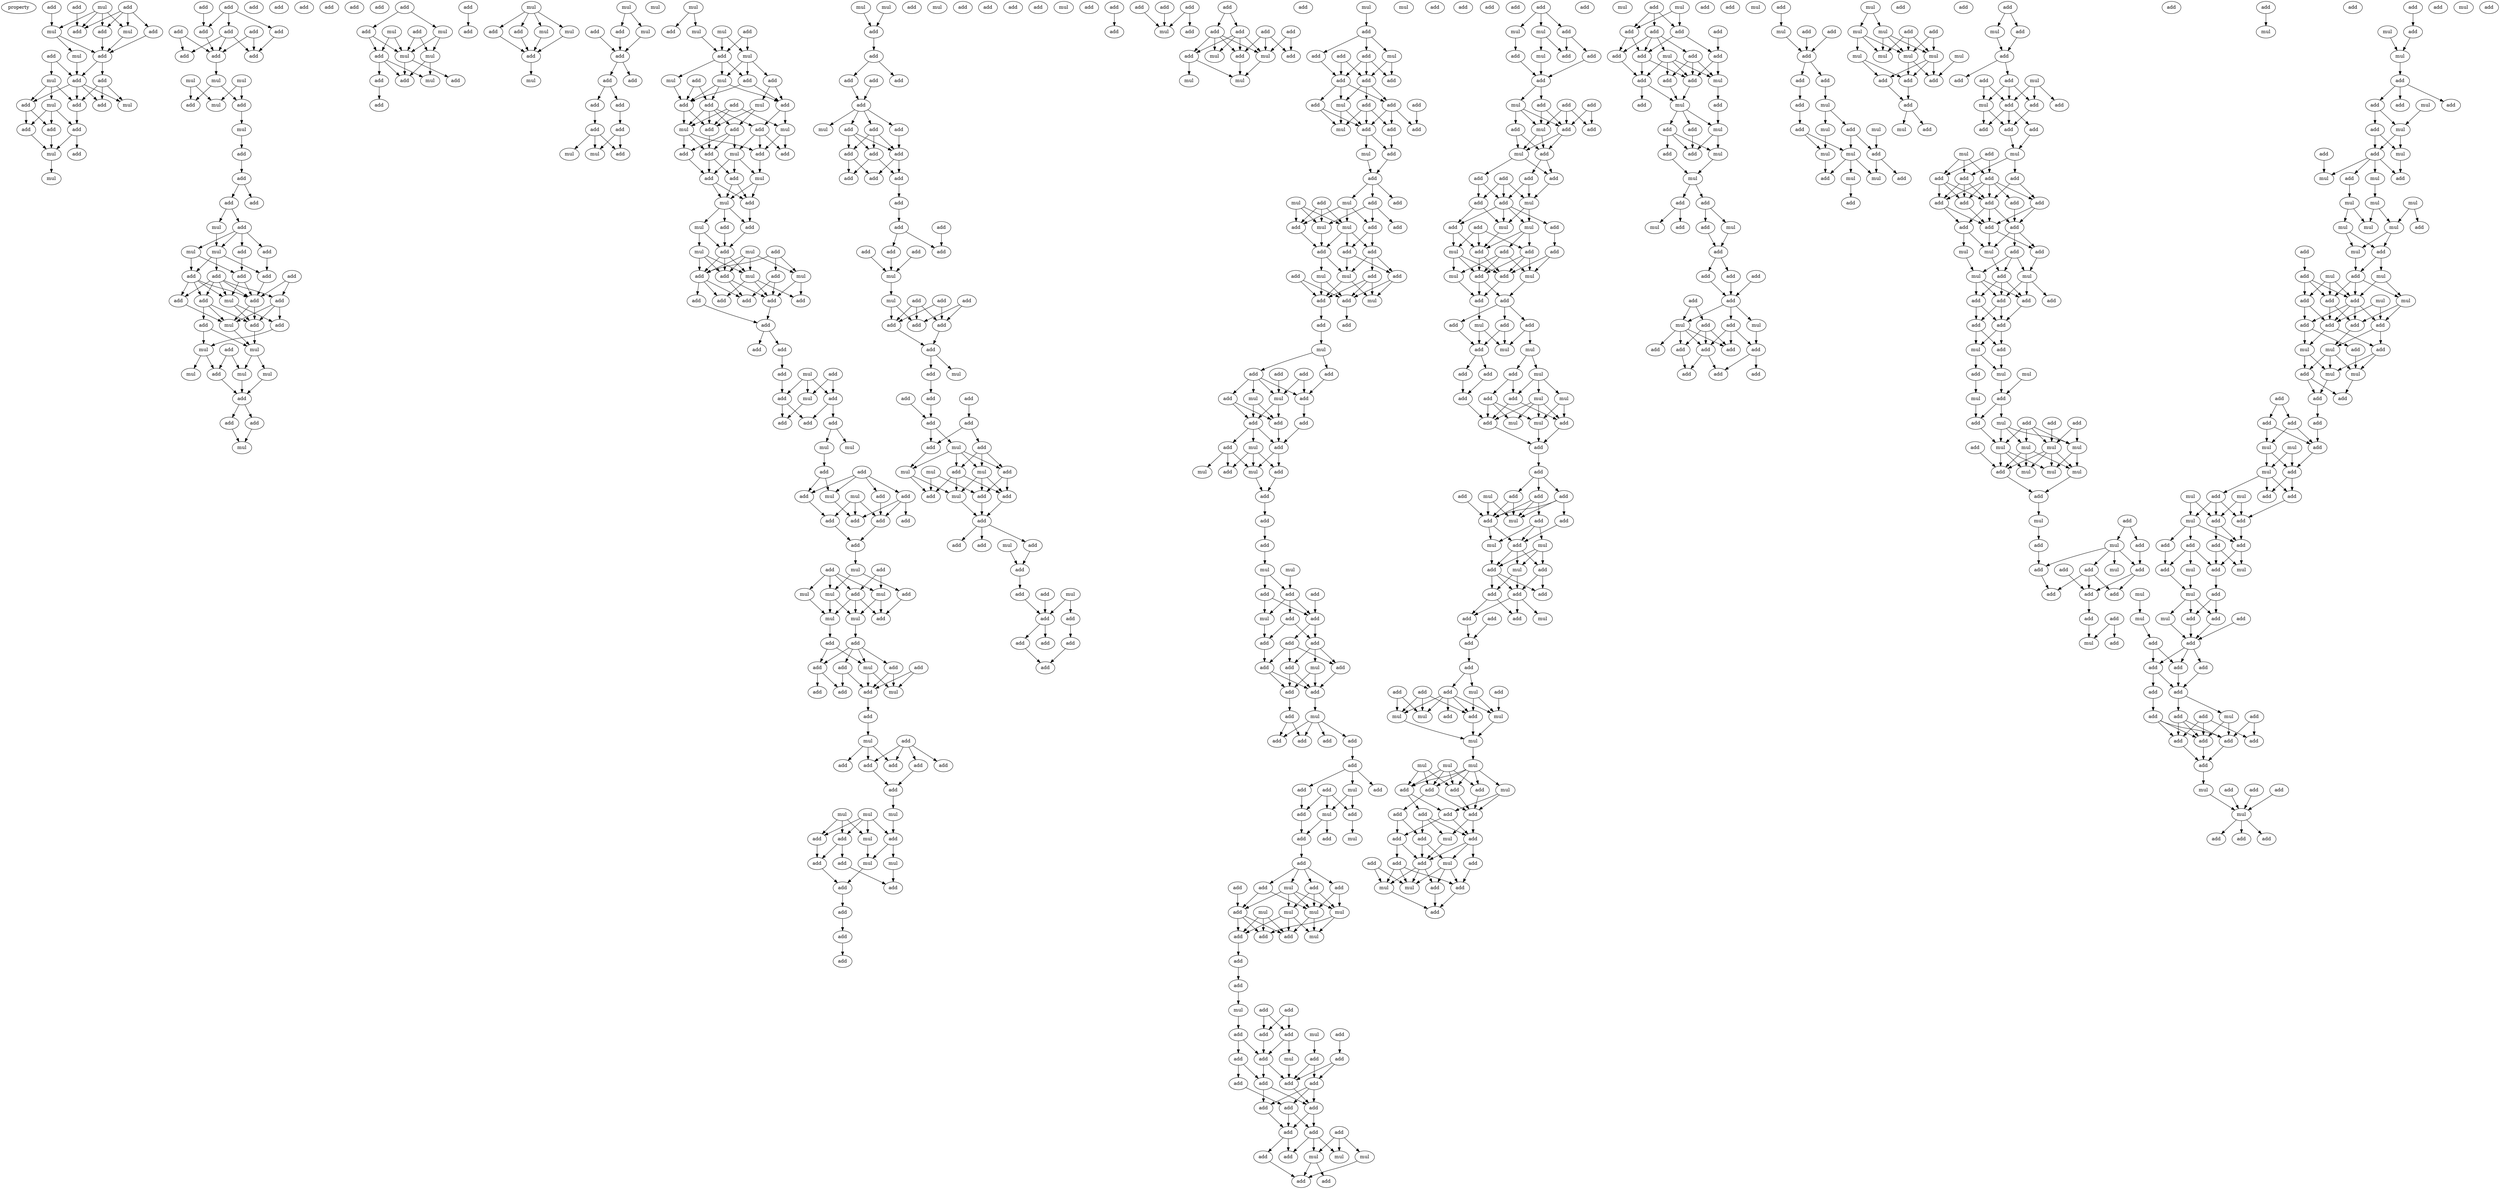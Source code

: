 digraph {
    node [fontcolor=black]
    property [mul=2,lf=1.2]
    0 [ label = mul ];
    1 [ label = add ];
    2 [ label = add ];
    3 [ label = add ];
    4 [ label = add ];
    5 [ label = add ];
    6 [ label = add ];
    7 [ label = mul ];
    8 [ label = mul ];
    9 [ label = add ];
    10 [ label = mul ];
    11 [ label = add ];
    12 [ label = add ];
    13 [ label = mul ];
    14 [ label = add ];
    15 [ label = mul ];
    16 [ label = add ];
    17 [ label = add ];
    18 [ label = mul ];
    19 [ label = add ];
    20 [ label = add ];
    21 [ label = add ];
    22 [ label = add ];
    23 [ label = add ];
    24 [ label = mul ];
    25 [ label = mul ];
    26 [ label = add ];
    27 [ label = add ];
    28 [ label = add ];
    29 [ label = add ];
    30 [ label = add ];
    31 [ label = add ];
    32 [ label = add ];
    33 [ label = add ];
    34 [ label = add ];
    35 [ label = add ];
    36 [ label = mul ];
    37 [ label = mul ];
    38 [ label = mul ];
    39 [ label = add ];
    40 [ label = add ];
    41 [ label = mul ];
    42 [ label = mul ];
    43 [ label = add ];
    44 [ label = add ];
    45 [ label = add ];
    46 [ label = add ];
    47 [ label = add ];
    48 [ label = add ];
    49 [ label = mul ];
    50 [ label = add ];
    51 [ label = mul ];
    52 [ label = add ];
    53 [ label = add ];
    54 [ label = mul ];
    55 [ label = add ];
    56 [ label = add ];
    57 [ label = add ];
    58 [ label = add ];
    59 [ label = add ];
    60 [ label = add ];
    61 [ label = add ];
    62 [ label = add ];
    63 [ label = mul ];
    64 [ label = add ];
    65 [ label = add ];
    66 [ label = add ];
    67 [ label = add ];
    68 [ label = mul ];
    69 [ label = mul ];
    70 [ label = mul ];
    71 [ label = add ];
    72 [ label = mul ];
    73 [ label = mul ];
    74 [ label = add ];
    75 [ label = add ];
    76 [ label = mul ];
    77 [ label = add ];
    78 [ label = add ];
    79 [ label = add ];
    80 [ label = add ];
    81 [ label = add ];
    82 [ label = add ];
    83 [ label = mul ];
    84 [ label = add ];
    85 [ label = mul ];
    86 [ label = add ];
    87 [ label = mul ];
    88 [ label = add ];
    89 [ label = add ];
    90 [ label = mul ];
    91 [ label = mul ];
    92 [ label = add ];
    93 [ label = mul ];
    94 [ label = add ];
    95 [ label = add ];
    96 [ label = add ];
    97 [ label = add ];
    98 [ label = mul ];
    99 [ label = add ];
    100 [ label = add ];
    101 [ label = add ];
    102 [ label = mul ];
    103 [ label = mul ];
    104 [ label = add ];
    105 [ label = mul ];
    106 [ label = mul ];
    107 [ label = add ];
    108 [ label = mul ];
    109 [ label = mul ];
    110 [ label = add ];
    111 [ label = add ];
    112 [ label = add ];
    113 [ label = add ];
    114 [ label = add ];
    115 [ label = add ];
    116 [ label = add ];
    117 [ label = add ];
    118 [ label = mul ];
    119 [ label = add ];
    120 [ label = mul ];
    121 [ label = mul ];
    122 [ label = add ];
    123 [ label = add ];
    124 [ label = mul ];
    125 [ label = mul ];
    126 [ label = mul ];
    127 [ label = add ];
    128 [ label = add ];
    129 [ label = mul ];
    130 [ label = add ];
    131 [ label = add ];
    132 [ label = mul ];
    133 [ label = add ];
    134 [ label = mul ];
    135 [ label = add ];
    136 [ label = add ];
    137 [ label = add ];
    138 [ label = add ];
    139 [ label = mul ];
    140 [ label = mul ];
    141 [ label = add ];
    142 [ label = add ];
    143 [ label = add ];
    144 [ label = mul ];
    145 [ label = add ];
    146 [ label = add ];
    147 [ label = add ];
    148 [ label = add ];
    149 [ label = mul ];
    150 [ label = add ];
    151 [ label = mul ];
    152 [ label = add ];
    153 [ label = mul ];
    154 [ label = add ];
    155 [ label = add ];
    156 [ label = add ];
    157 [ label = add ];
    158 [ label = mul ];
    159 [ label = mul ];
    160 [ label = mul ];
    161 [ label = add ];
    162 [ label = add ];
    163 [ label = add ];
    164 [ label = mul ];
    165 [ label = add ];
    166 [ label = add ];
    167 [ label = add ];
    168 [ label = add ];
    169 [ label = add ];
    170 [ label = add ];
    171 [ label = add ];
    172 [ label = add ];
    173 [ label = mul ];
    174 [ label = add ];
    175 [ label = add ];
    176 [ label = mul ];
    177 [ label = add ];
    178 [ label = add ];
    179 [ label = add ];
    180 [ label = add ];
    181 [ label = add ];
    182 [ label = mul ];
    183 [ label = mul ];
    184 [ label = add ];
    185 [ label = add ];
    186 [ label = add ];
    187 [ label = add ];
    188 [ label = mul ];
    189 [ label = mul ];
    190 [ label = add ];
    191 [ label = add ];
    192 [ label = add ];
    193 [ label = add ];
    194 [ label = add ];
    195 [ label = add ];
    196 [ label = add ];
    197 [ label = mul ];
    198 [ label = add ];
    199 [ label = mul ];
    200 [ label = mul ];
    201 [ label = add ];
    202 [ label = mul ];
    203 [ label = add ];
    204 [ label = mul ];
    205 [ label = add ];
    206 [ label = mul ];
    207 [ label = add ];
    208 [ label = add ];
    209 [ label = mul ];
    210 [ label = add ];
    211 [ label = add ];
    212 [ label = add ];
    213 [ label = add ];
    214 [ label = add ];
    215 [ label = mul ];
    216 [ label = add ];
    217 [ label = add ];
    218 [ label = add ];
    219 [ label = add ];
    220 [ label = mul ];
    221 [ label = add ];
    222 [ label = add ];
    223 [ label = add ];
    224 [ label = add ];
    225 [ label = add ];
    226 [ label = add ];
    227 [ label = mul ];
    228 [ label = mul ];
    229 [ label = mul ];
    230 [ label = add ];
    231 [ label = mul ];
    232 [ label = add ];
    233 [ label = add ];
    234 [ label = add ];
    235 [ label = mul ];
    236 [ label = add ];
    237 [ label = mul ];
    238 [ label = add ];
    239 [ label = add ];
    240 [ label = add ];
    241 [ label = add ];
    242 [ label = mul ];
    243 [ label = add ];
    244 [ label = mul ];
    245 [ label = add ];
    246 [ label = add ];
    247 [ label = add ];
    248 [ label = add ];
    249 [ label = add ];
    250 [ label = add ];
    251 [ label = add ];
    252 [ label = mul ];
    253 [ label = add ];
    254 [ label = mul ];
    255 [ label = add ];
    256 [ label = add ];
    257 [ label = add ];
    258 [ label = add ];
    259 [ label = add ];
    260 [ label = add ];
    261 [ label = add ];
    262 [ label = add ];
    263 [ label = add ];
    264 [ label = add ];
    265 [ label = add ];
    266 [ label = add ];
    267 [ label = add ];
    268 [ label = add ];
    269 [ label = add ];
    270 [ label = mul ];
    271 [ label = add ];
    272 [ label = mul ];
    273 [ label = add ];
    274 [ label = add ];
    275 [ label = add ];
    276 [ label = add ];
    277 [ label = add ];
    278 [ label = add ];
    279 [ label = add ];
    280 [ label = mul ];
    281 [ label = add ];
    282 [ label = add ];
    283 [ label = add ];
    284 [ label = add ];
    285 [ label = add ];
    286 [ label = add ];
    287 [ label = mul ];
    288 [ label = add ];
    289 [ label = add ];
    290 [ label = mul ];
    291 [ label = mul ];
    292 [ label = add ];
    293 [ label = add ];
    294 [ label = mul ];
    295 [ label = add ];
    296 [ label = add ];
    297 [ label = mul ];
    298 [ label = add ];
    299 [ label = add ];
    300 [ label = mul ];
    301 [ label = add ];
    302 [ label = add ];
    303 [ label = add ];
    304 [ label = add ];
    305 [ label = add ];
    306 [ label = add ];
    307 [ label = add ];
    308 [ label = add ];
    309 [ label = mul ];
    310 [ label = add ];
    311 [ label = add ];
    312 [ label = add ];
    313 [ label = add ];
    314 [ label = add ];
    315 [ label = mul ];
    316 [ label = add ];
    317 [ label = add ];
    318 [ label = add ];
    319 [ label = add ];
    320 [ label = add ];
    321 [ label = add ];
    322 [ label = add ];
    323 [ label = add ];
    324 [ label = add ];
    325 [ label = mul ];
    326 [ label = add ];
    327 [ label = add ];
    328 [ label = add ];
    329 [ label = add ];
    330 [ label = add ];
    331 [ label = mul ];
    332 [ label = mul ];
    333 [ label = add ];
    334 [ label = add ];
    335 [ label = add ];
    336 [ label = mul ];
    337 [ label = mul ];
    338 [ label = add ];
    339 [ label = mul ];
    340 [ label = add ];
    341 [ label = mul ];
    342 [ label = add ];
    343 [ label = add ];
    344 [ label = add ];
    345 [ label = add ];
    346 [ label = add ];
    347 [ label = add ];
    348 [ label = add ];
    349 [ label = mul ];
    350 [ label = add ];
    351 [ label = add ];
    352 [ label = add ];
    353 [ label = mul ];
    354 [ label = add ];
    355 [ label = add ];
    356 [ label = add ];
    357 [ label = add ];
    358 [ label = mul ];
    359 [ label = add ];
    360 [ label = mul ];
    361 [ label = mul ];
    362 [ label = add ];
    363 [ label = add ];
    364 [ label = add ];
    365 [ label = add ];
    366 [ label = add ];
    367 [ label = mul ];
    368 [ label = add ];
    369 [ label = mul ];
    370 [ label = add ];
    371 [ label = add ];
    372 [ label = add ];
    373 [ label = add ];
    374 [ label = mul ];
    375 [ label = add ];
    376 [ label = mul ];
    377 [ label = add ];
    378 [ label = mul ];
    379 [ label = add ];
    380 [ label = add ];
    381 [ label = add ];
    382 [ label = add ];
    383 [ label = mul ];
    384 [ label = add ];
    385 [ label = add ];
    386 [ label = add ];
    387 [ label = add ];
    388 [ label = add ];
    389 [ label = mul ];
    390 [ label = mul ];
    391 [ label = add ];
    392 [ label = add ];
    393 [ label = add ];
    394 [ label = add ];
    395 [ label = add ];
    396 [ label = add ];
    397 [ label = mul ];
    398 [ label = add ];
    399 [ label = mul ];
    400 [ label = add ];
    401 [ label = mul ];
    402 [ label = add ];
    403 [ label = add ];
    404 [ label = mul ];
    405 [ label = add ];
    406 [ label = mul ];
    407 [ label = mul ];
    408 [ label = add ];
    409 [ label = add ];
    410 [ label = add ];
    411 [ label = add ];
    412 [ label = add ];
    413 [ label = add ];
    414 [ label = mul ];
    415 [ label = add ];
    416 [ label = add ];
    417 [ label = add ];
    418 [ label = add ];
    419 [ label = add ];
    420 [ label = add ];
    421 [ label = mul ];
    422 [ label = add ];
    423 [ label = add ];
    424 [ label = mul ];
    425 [ label = add ];
    426 [ label = add ];
    427 [ label = add ];
    428 [ label = add ];
    429 [ label = add ];
    430 [ label = add ];
    431 [ label = add ];
    432 [ label = mul ];
    433 [ label = add ];
    434 [ label = add ];
    435 [ label = add ];
    436 [ label = add ];
    437 [ label = mul ];
    438 [ label = add ];
    439 [ label = add ];
    440 [ label = mul ];
    441 [ label = add ];
    442 [ label = add ];
    443 [ label = add ];
    444 [ label = add ];
    445 [ label = add ];
    446 [ label = add ];
    447 [ label = mul ];
    448 [ label = add ];
    449 [ label = mul ];
    450 [ label = add ];
    451 [ label = mul ];
    452 [ label = mul ];
    453 [ label = mul ];
    454 [ label = add ];
    455 [ label = add ];
    456 [ label = add ];
    457 [ label = mul ];
    458 [ label = add ];
    459 [ label = add ];
    460 [ label = add ];
    461 [ label = add ];
    462 [ label = add ];
    463 [ label = mul ];
    464 [ label = add ];
    465 [ label = add ];
    466 [ label = add ];
    467 [ label = add ];
    468 [ label = mul ];
    469 [ label = add ];
    470 [ label = add ];
    471 [ label = add ];
    472 [ label = mul ];
    473 [ label = add ];
    474 [ label = add ];
    475 [ label = add ];
    476 [ label = add ];
    477 [ label = add ];
    478 [ label = add ];
    479 [ label = add ];
    480 [ label = add ];
    481 [ label = add ];
    482 [ label = add ];
    483 [ label = add ];
    484 [ label = add ];
    485 [ label = mul ];
    486 [ label = add ];
    487 [ label = mul ];
    488 [ label = mul ];
    489 [ label = add ];
    490 [ label = add ];
    491 [ label = add ];
    492 [ label = mul ];
    493 [ label = mul ];
    494 [ label = add ];
    495 [ label = add ];
    496 [ label = add ];
    497 [ label = mul ];
    498 [ label = add ];
    499 [ label = add ];
    500 [ label = add ];
    501 [ label = add ];
    502 [ label = add ];
    503 [ label = mul ];
    504 [ label = mul ];
    505 [ label = add ];
    506 [ label = add ];
    507 [ label = add ];
    508 [ label = add ];
    509 [ label = mul ];
    510 [ label = add ];
    511 [ label = add ];
    512 [ label = add ];
    513 [ label = add ];
    514 [ label = add ];
    515 [ label = mul ];
    516 [ label = add ];
    517 [ label = add ];
    518 [ label = mul ];
    519 [ label = add ];
    520 [ label = add ];
    521 [ label = mul ];
    522 [ label = add ];
    523 [ label = add ];
    524 [ label = mul ];
    525 [ label = add ];
    526 [ label = add ];
    527 [ label = add ];
    528 [ label = mul ];
    529 [ label = add ];
    530 [ label = mul ];
    531 [ label = add ];
    532 [ label = add ];
    533 [ label = add ];
    534 [ label = add ];
    535 [ label = mul ];
    536 [ label = add ];
    537 [ label = add ];
    538 [ label = mul ];
    539 [ label = add ];
    540 [ label = mul ];
    541 [ label = add ];
    542 [ label = add ];
    543 [ label = add ];
    544 [ label = mul ];
    545 [ label = mul ];
    546 [ label = add ];
    547 [ label = mul ];
    548 [ label = add ];
    549 [ label = add ];
    550 [ label = mul ];
    551 [ label = add ];
    552 [ label = add ];
    553 [ label = mul ];
    554 [ label = add ];
    555 [ label = add ];
    556 [ label = add ];
    557 [ label = mul ];
    558 [ label = add ];
    559 [ label = add ];
    560 [ label = add ];
    561 [ label = add ];
    562 [ label = mul ];
    563 [ label = add ];
    564 [ label = add ];
    565 [ label = mul ];
    566 [ label = add ];
    567 [ label = mul ];
    568 [ label = add ];
    569 [ label = add ];
    570 [ label = mul ];
    571 [ label = add ];
    572 [ label = add ];
    573 [ label = add ];
    574 [ label = add ];
    575 [ label = add ];
    576 [ label = mul ];
    577 [ label = mul ];
    578 [ label = add ];
    579 [ label = add ];
    580 [ label = add ];
    581 [ label = add ];
    582 [ label = add ];
    583 [ label = add ];
    584 [ label = mul ];
    585 [ label = add ];
    586 [ label = mul ];
    587 [ label = mul ];
    588 [ label = add ];
    589 [ label = mul ];
    590 [ label = add ];
    591 [ label = mul ];
    592 [ label = mul ];
    593 [ label = mul ];
    594 [ label = mul ];
    595 [ label = add ];
    596 [ label = add ];
    597 [ label = mul ];
    598 [ label = add ];
    599 [ label = add ];
    600 [ label = add ];
    601 [ label = add ];
    602 [ label = add ];
    603 [ label = add ];
    604 [ label = add ];
    605 [ label = add ];
    606 [ label = mul ];
    607 [ label = add ];
    608 [ label = mul ];
    609 [ label = add ];
    610 [ label = add ];
    611 [ label = add ];
    612 [ label = add ];
    613 [ label = mul ];
    614 [ label = add ];
    615 [ label = add ];
    616 [ label = mul ];
    617 [ label = add ];
    618 [ label = add ];
    619 [ label = mul ];
    620 [ label = add ];
    621 [ label = add ];
    622 [ label = add ];
    623 [ label = add ];
    624 [ label = add ];
    625 [ label = mul ];
    626 [ label = add ];
    627 [ label = add ];
    628 [ label = add ];
    629 [ label = add ];
    630 [ label = add ];
    631 [ label = mul ];
    632 [ label = add ];
    633 [ label = mul ];
    634 [ label = add ];
    635 [ label = add ];
    636 [ label = mul ];
    637 [ label = add ];
    638 [ label = add ];
    639 [ label = add ];
    640 [ label = mul ];
    641 [ label = add ];
    642 [ label = mul ];
    643 [ label = add ];
    644 [ label = add ];
    645 [ label = mul ];
    646 [ label = add ];
    647 [ label = mul ];
    648 [ label = add ];
    649 [ label = add ];
    650 [ label = add ];
    651 [ label = add ];
    652 [ label = add ];
    653 [ label = add ];
    654 [ label = add ];
    655 [ label = add ];
    656 [ label = add ];
    657 [ label = mul ];
    658 [ label = add ];
    659 [ label = mul ];
    660 [ label = mul ];
    661 [ label = add ];
    662 [ label = add ];
    663 [ label = add ];
    664 [ label = add ];
    665 [ label = add ];
    666 [ label = add ];
    667 [ label = add ];
    668 [ label = add ];
    669 [ label = add ];
    670 [ label = add ];
    671 [ label = mul ];
    672 [ label = add ];
    673 [ label = add ];
    674 [ label = add ];
    675 [ label = add ];
    676 [ label = add ];
    677 [ label = add ];
    678 [ label = mul ];
    679 [ label = mul ];
    680 [ label = add ];
    681 [ label = add ];
    682 [ label = mul ];
    683 [ label = mul ];
    684 [ label = mul ];
    685 [ label = add ];
    686 [ label = add ];
    687 [ label = add ];
    688 [ label = mul ];
    689 [ label = mul ];
    690 [ label = add ];
    691 [ label = mul ];
    692 [ label = mul ];
    693 [ label = mul ];
    694 [ label = add ];
    695 [ label = add ];
    696 [ label = mul ];
    697 [ label = mul ];
    698 [ label = mul ];
    699 [ label = mul ];
    700 [ label = mul ];
    701 [ label = add ];
    702 [ label = add ];
    703 [ label = add ];
    704 [ label = add ];
    705 [ label = mul ];
    706 [ label = add ];
    707 [ label = add ];
    708 [ label = add ];
    709 [ label = add ];
    710 [ label = add ];
    711 [ label = mul ];
    712 [ label = add ];
    713 [ label = add ];
    714 [ label = add ];
    715 [ label = mul ];
    716 [ label = add ];
    717 [ label = add ];
    718 [ label = mul ];
    719 [ label = add ];
    720 [ label = add ];
    721 [ label = add ];
    722 [ label = add ];
    723 [ label = add ];
    724 [ label = add ];
    725 [ label = add ];
    726 [ label = mul ];
    727 [ label = mul ];
    728 [ label = add ];
    729 [ label = add ];
    730 [ label = add ];
    731 [ label = add ];
    732 [ label = add ];
    733 [ label = add ];
    734 [ label = add ];
    735 [ label = add ];
    736 [ label = add ];
    737 [ label = add ];
    738 [ label = add ];
    739 [ label = add ];
    740 [ label = add ];
    741 [ label = mul ];
    742 [ label = add ];
    743 [ label = mul ];
    744 [ label = mul ];
    745 [ label = mul ];
    746 [ label = add ];
    747 [ label = add ];
    748 [ label = add ];
    749 [ label = add ];
    750 [ label = add ];
    751 [ label = add ];
    752 [ label = add ];
    753 [ label = mul ];
    754 [ label = add ];
    755 [ label = mul ];
    756 [ label = add ];
    757 [ label = mul ];
    758 [ label = add ];
    759 [ label = mul ];
    760 [ label = mul ];
    761 [ label = add ];
    762 [ label = add ];
    763 [ label = mul ];
    764 [ label = add ];
    765 [ label = add ];
    766 [ label = add ];
    767 [ label = add ];
    768 [ label = mul ];
    769 [ label = mul ];
    770 [ label = mul ];
    771 [ label = mul ];
    772 [ label = mul ];
    773 [ label = add ];
    774 [ label = mul ];
    775 [ label = mul ];
    776 [ label = add ];
    777 [ label = add ];
    778 [ label = mul ];
    779 [ label = mul ];
    780 [ label = add ];
    781 [ label = add ];
    782 [ label = add ];
    783 [ label = add ];
    784 [ label = add ];
    785 [ label = mul ];
    786 [ label = add ];
    787 [ label = add ];
    788 [ label = add ];
    789 [ label = add ];
    790 [ label = add ];
    791 [ label = add ];
    792 [ label = add ];
    793 [ label = mul ];
    794 [ label = add ];
    795 [ label = add ];
    796 [ label = mul ];
    797 [ label = add ];
    798 [ label = mul ];
    799 [ label = add ];
    800 [ label = add ];
    801 [ label = add ];
    802 [ label = add ];
    803 [ label = add ];
    804 [ label = mul ];
    805 [ label = add ];
    806 [ label = mul ];
    807 [ label = add ];
    808 [ label = add ];
    809 [ label = mul ];
    810 [ label = mul ];
    811 [ label = mul ];
    812 [ label = add ];
    813 [ label = add ];
    814 [ label = mul ];
    815 [ label = mul ];
    816 [ label = mul ];
    817 [ label = mul ];
    818 [ label = add ];
    819 [ label = mul ];
    820 [ label = mul ];
    821 [ label = add ];
    822 [ label = mul ];
    823 [ label = add ];
    824 [ label = mul ];
    825 [ label = add ];
    826 [ label = add ];
    827 [ label = mul ];
    828 [ label = mul ];
    829 [ label = mul ];
    830 [ label = add ];
    831 [ label = add ];
    832 [ label = add ];
    833 [ label = add ];
    834 [ label = add ];
    835 [ label = add ];
    836 [ label = add ];
    837 [ label = mul ];
    838 [ label = add ];
    839 [ label = mul ];
    840 [ label = add ];
    841 [ label = mul ];
    842 [ label = add ];
    843 [ label = mul ];
    844 [ label = add ];
    845 [ label = add ];
    846 [ label = add ];
    847 [ label = add ];
    848 [ label = add ];
    849 [ label = add ];
    850 [ label = add ];
    851 [ label = mul ];
    852 [ label = mul ];
    853 [ label = mul ];
    854 [ label = add ];
    855 [ label = mul ];
    856 [ label = mul ];
    857 [ label = add ];
    858 [ label = add ];
    859 [ label = add ];
    860 [ label = mul ];
    861 [ label = mul ];
    862 [ label = add ];
    863 [ label = add ];
    864 [ label = add ];
    865 [ label = add ];
    866 [ label = add ];
    867 [ label = add ];
    868 [ label = add ];
    869 [ label = add ];
    870 [ label = mul ];
    871 [ label = mul ];
    872 [ label = add ];
    873 [ label = mul ];
    874 [ label = mul ];
    875 [ label = mul ];
    876 [ label = add ];
    877 [ label = mul ];
    878 [ label = add ];
    879 [ label = add ];
    880 [ label = add ];
    881 [ label = add ];
    882 [ label = add ];
    883 [ label = add ];
    884 [ label = add ];
    885 [ label = add ];
    886 [ label = add ];
    887 [ label = add ];
    888 [ label = add ];
    889 [ label = add ];
    890 [ label = mul ];
    891 [ label = add ];
    892 [ label = add ];
    893 [ label = add ];
    894 [ label = add ];
    895 [ label = add ];
    896 [ label = add ];
    897 [ label = add ];
    898 [ label = mul ];
    899 [ label = add ];
    900 [ label = add ];
    901 [ label = add ];
    902 [ label = mul ];
    903 [ label = add ];
    904 [ label = add ];
    905 [ label = add ];
    0 -> 4 [ name = 0 ];
    0 -> 5 [ name = 1 ];
    0 -> 7 [ name = 2 ];
    0 -> 8 [ name = 3 ];
    1 -> 4 [ name = 4 ];
    1 -> 5 [ name = 5 ];
    1 -> 6 [ name = 6 ];
    1 -> 7 [ name = 7 ];
    2 -> 8 [ name = 8 ];
    3 -> 4 [ name = 9 ];
    5 -> 11 [ name = 10 ];
    6 -> 11 [ name = 11 ];
    7 -> 11 [ name = 12 ];
    8 -> 10 [ name = 13 ];
    8 -> 11 [ name = 14 ];
    9 -> 12 [ name = 15 ];
    9 -> 13 [ name = 16 ];
    10 -> 12 [ name = 17 ];
    11 -> 12 [ name = 18 ];
    11 -> 14 [ name = 19 ];
    12 -> 16 [ name = 20 ];
    12 -> 17 [ name = 21 ];
    12 -> 18 [ name = 22 ];
    12 -> 19 [ name = 23 ];
    13 -> 15 [ name = 24 ];
    13 -> 16 [ name = 25 ];
    13 -> 19 [ name = 26 ];
    14 -> 17 [ name = 27 ];
    14 -> 18 [ name = 28 ];
    14 -> 19 [ name = 29 ];
    15 -> 20 [ name = 30 ];
    15 -> 21 [ name = 31 ];
    15 -> 22 [ name = 32 ];
    16 -> 20 [ name = 33 ];
    16 -> 22 [ name = 34 ];
    19 -> 21 [ name = 35 ];
    20 -> 24 [ name = 36 ];
    21 -> 23 [ name = 37 ];
    21 -> 24 [ name = 38 ];
    22 -> 24 [ name = 39 ];
    24 -> 25 [ name = 40 ];
    26 -> 28 [ name = 41 ];
    27 -> 28 [ name = 42 ];
    27 -> 31 [ name = 43 ];
    27 -> 32 [ name = 44 ];
    28 -> 35 [ name = 45 ];
    29 -> 34 [ name = 46 ];
    29 -> 35 [ name = 47 ];
    30 -> 33 [ name = 48 ];
    30 -> 35 [ name = 49 ];
    31 -> 33 [ name = 50 ];
    31 -> 34 [ name = 51 ];
    31 -> 35 [ name = 52 ];
    32 -> 33 [ name = 53 ];
    35 -> 38 [ name = 54 ];
    36 -> 40 [ name = 55 ];
    36 -> 41 [ name = 56 ];
    37 -> 39 [ name = 57 ];
    37 -> 41 [ name = 58 ];
    38 -> 39 [ name = 59 ];
    38 -> 40 [ name = 60 ];
    40 -> 42 [ name = 61 ];
    42 -> 44 [ name = 62 ];
    44 -> 45 [ name = 63 ];
    45 -> 46 [ name = 64 ];
    45 -> 47 [ name = 65 ];
    46 -> 49 [ name = 66 ];
    46 -> 50 [ name = 67 ];
    49 -> 54 [ name = 68 ];
    50 -> 51 [ name = 69 ];
    50 -> 52 [ name = 70 ];
    50 -> 53 [ name = 71 ];
    50 -> 54 [ name = 72 ];
    51 -> 58 [ name = 73 ];
    51 -> 59 [ name = 74 ];
    52 -> 57 [ name = 75 ];
    53 -> 58 [ name = 76 ];
    54 -> 55 [ name = 77 ];
    54 -> 57 [ name = 78 ];
    54 -> 59 [ name = 79 ];
    55 -> 60 [ name = 80 ];
    55 -> 61 [ name = 81 ];
    55 -> 62 [ name = 82 ];
    55 -> 63 [ name = 83 ];
    55 -> 64 [ name = 84 ];
    56 -> 60 [ name = 85 ];
    56 -> 62 [ name = 86 ];
    57 -> 62 [ name = 87 ];
    58 -> 62 [ name = 88 ];
    58 -> 63 [ name = 89 ];
    59 -> 61 [ name = 90 ];
    59 -> 62 [ name = 91 ];
    59 -> 63 [ name = 92 ];
    59 -> 64 [ name = 93 ];
    60 -> 65 [ name = 94 ];
    60 -> 67 [ name = 95 ];
    60 -> 68 [ name = 96 ];
    61 -> 68 [ name = 97 ];
    62 -> 67 [ name = 98 ];
    62 -> 68 [ name = 99 ];
    63 -> 65 [ name = 100 ];
    63 -> 67 [ name = 101 ];
    64 -> 66 [ name = 102 ];
    64 -> 67 [ name = 103 ];
    64 -> 68 [ name = 104 ];
    65 -> 69 [ name = 105 ];
    66 -> 69 [ name = 106 ];
    66 -> 70 [ name = 107 ];
    67 -> 70 [ name = 108 ];
    68 -> 70 [ name = 109 ];
    69 -> 73 [ name = 110 ];
    69 -> 74 [ name = 111 ];
    70 -> 72 [ name = 112 ];
    70 -> 76 [ name = 113 ];
    71 -> 74 [ name = 114 ];
    71 -> 76 [ name = 115 ];
    72 -> 77 [ name = 116 ];
    74 -> 77 [ name = 117 ];
    76 -> 77 [ name = 118 ];
    77 -> 78 [ name = 119 ];
    77 -> 81 [ name = 120 ];
    78 -> 83 [ name = 121 ];
    81 -> 83 [ name = 122 ];
    84 -> 85 [ name = 123 ];
    84 -> 88 [ name = 124 ];
    85 -> 90 [ name = 125 ];
    85 -> 91 [ name = 126 ];
    86 -> 90 [ name = 127 ];
    86 -> 91 [ name = 128 ];
    87 -> 89 [ name = 129 ];
    87 -> 91 [ name = 130 ];
    88 -> 89 [ name = 131 ];
    88 -> 91 [ name = 132 ];
    89 -> 92 [ name = 133 ];
    89 -> 93 [ name = 134 ];
    89 -> 94 [ name = 135 ];
    90 -> 92 [ name = 136 ];
    90 -> 93 [ name = 137 ];
    91 -> 92 [ name = 138 ];
    91 -> 95 [ name = 139 ];
    94 -> 96 [ name = 140 ];
    97 -> 99 [ name = 141 ];
    98 -> 100 [ name = 142 ];
    98 -> 101 [ name = 143 ];
    98 -> 102 [ name = 144 ];
    98 -> 103 [ name = 145 ];
    100 -> 104 [ name = 146 ];
    101 -> 104 [ name = 147 ];
    102 -> 104 [ name = 148 ];
    103 -> 104 [ name = 149 ];
    104 -> 108 [ name = 150 ];
    105 -> 109 [ name = 151 ];
    105 -> 110 [ name = 152 ];
    107 -> 111 [ name = 153 ];
    109 -> 111 [ name = 154 ];
    110 -> 111 [ name = 155 ];
    111 -> 112 [ name = 156 ];
    111 -> 113 [ name = 157 ];
    112 -> 114 [ name = 158 ];
    112 -> 115 [ name = 159 ];
    114 -> 117 [ name = 160 ];
    115 -> 116 [ name = 161 ];
    116 -> 119 [ name = 162 ];
    116 -> 120 [ name = 163 ];
    117 -> 118 [ name = 164 ];
    117 -> 119 [ name = 165 ];
    117 -> 120 [ name = 166 ];
    121 -> 123 [ name = 167 ];
    121 -> 125 [ name = 168 ];
    122 -> 126 [ name = 169 ];
    122 -> 127 [ name = 170 ];
    124 -> 126 [ name = 171 ];
    124 -> 127 [ name = 172 ];
    125 -> 127 [ name = 173 ];
    126 -> 128 [ name = 174 ];
    126 -> 130 [ name = 175 ];
    126 -> 132 [ name = 176 ];
    127 -> 128 [ name = 177 ];
    127 -> 129 [ name = 178 ];
    127 -> 132 [ name = 179 ];
    128 -> 133 [ name = 180 ];
    128 -> 136 [ name = 181 ];
    129 -> 133 [ name = 182 ];
    130 -> 134 [ name = 183 ];
    130 -> 136 [ name = 184 ];
    131 -> 133 [ name = 185 ];
    131 -> 137 [ name = 186 ];
    132 -> 133 [ name = 187 ];
    132 -> 136 [ name = 188 ];
    132 -> 137 [ name = 189 ];
    133 -> 139 [ name = 190 ];
    133 -> 142 [ name = 191 ];
    134 -> 138 [ name = 192 ];
    134 -> 142 [ name = 193 ];
    135 -> 139 [ name = 194 ];
    135 -> 140 [ name = 195 ];
    135 -> 142 [ name = 196 ];
    136 -> 140 [ name = 197 ];
    136 -> 141 [ name = 198 ];
    137 -> 138 [ name = 199 ];
    137 -> 139 [ name = 200 ];
    137 -> 141 [ name = 201 ];
    137 -> 142 [ name = 202 ];
    138 -> 143 [ name = 203 ];
    138 -> 144 [ name = 204 ];
    138 -> 147 [ name = 205 ];
    139 -> 143 [ name = 206 ];
    139 -> 146 [ name = 207 ];
    139 -> 147 [ name = 208 ];
    140 -> 145 [ name = 209 ];
    140 -> 146 [ name = 210 ];
    141 -> 144 [ name = 211 ];
    141 -> 145 [ name = 212 ];
    141 -> 146 [ name = 213 ];
    142 -> 143 [ name = 214 ];
    143 -> 148 [ name = 215 ];
    143 -> 150 [ name = 216 ];
    144 -> 148 [ name = 217 ];
    144 -> 149 [ name = 218 ];
    144 -> 150 [ name = 219 ];
    146 -> 149 [ name = 220 ];
    147 -> 150 [ name = 221 ];
    148 -> 151 [ name = 222 ];
    148 -> 152 [ name = 223 ];
    149 -> 151 [ name = 224 ];
    149 -> 152 [ name = 225 ];
    150 -> 151 [ name = 226 ];
    150 -> 152 [ name = 227 ];
    151 -> 153 [ name = 228 ];
    151 -> 154 [ name = 229 ];
    151 -> 155 [ name = 230 ];
    152 -> 155 [ name = 231 ];
    153 -> 157 [ name = 232 ];
    153 -> 159 [ name = 233 ];
    154 -> 157 [ name = 234 ];
    155 -> 157 [ name = 235 ];
    156 -> 161 [ name = 236 ];
    156 -> 163 [ name = 237 ];
    156 -> 164 [ name = 238 ];
    157 -> 160 [ name = 239 ];
    157 -> 161 [ name = 240 ];
    157 -> 162 [ name = 241 ];
    158 -> 160 [ name = 242 ];
    158 -> 161 [ name = 243 ];
    158 -> 162 [ name = 244 ];
    158 -> 164 [ name = 245 ];
    159 -> 160 [ name = 246 ];
    159 -> 161 [ name = 247 ];
    159 -> 162 [ name = 248 ];
    160 -> 166 [ name = 249 ];
    160 -> 167 [ name = 250 ];
    160 -> 168 [ name = 251 ];
    161 -> 165 [ name = 252 ];
    161 -> 166 [ name = 253 ];
    161 -> 169 [ name = 254 ];
    162 -> 165 [ name = 255 ];
    162 -> 168 [ name = 256 ];
    163 -> 165 [ name = 257 ];
    163 -> 168 [ name = 258 ];
    164 -> 167 [ name = 259 ];
    164 -> 168 [ name = 260 ];
    168 -> 170 [ name = 261 ];
    169 -> 170 [ name = 262 ];
    170 -> 171 [ name = 263 ];
    170 -> 172 [ name = 264 ];
    172 -> 175 [ name = 265 ];
    173 -> 176 [ name = 266 ];
    173 -> 177 [ name = 267 ];
    173 -> 178 [ name = 268 ];
    174 -> 176 [ name = 269 ];
    174 -> 177 [ name = 270 ];
    175 -> 178 [ name = 271 ];
    176 -> 180 [ name = 272 ];
    177 -> 179 [ name = 273 ];
    177 -> 181 [ name = 274 ];
    178 -> 180 [ name = 275 ];
    178 -> 181 [ name = 276 ];
    179 -> 182 [ name = 277 ];
    179 -> 183 [ name = 278 ];
    182 -> 184 [ name = 279 ];
    184 -> 186 [ name = 280 ];
    184 -> 188 [ name = 281 ];
    185 -> 186 [ name = 282 ];
    185 -> 187 [ name = 283 ];
    185 -> 188 [ name = 284 ];
    185 -> 190 [ name = 285 ];
    186 -> 191 [ name = 286 ];
    187 -> 194 [ name = 287 ];
    188 -> 193 [ name = 288 ];
    189 -> 191 [ name = 289 ];
    189 -> 193 [ name = 290 ];
    189 -> 194 [ name = 291 ];
    190 -> 192 [ name = 292 ];
    190 -> 193 [ name = 293 ];
    190 -> 194 [ name = 294 ];
    191 -> 195 [ name = 295 ];
    194 -> 195 [ name = 296 ];
    195 -> 197 [ name = 297 ];
    196 -> 199 [ name = 298 ];
    196 -> 200 [ name = 299 ];
    196 -> 202 [ name = 300 ];
    196 -> 203 [ name = 301 ];
    197 -> 201 [ name = 302 ];
    197 -> 202 [ name = 303 ];
    198 -> 200 [ name = 304 ];
    198 -> 203 [ name = 305 ];
    199 -> 206 [ name = 306 ];
    200 -> 204 [ name = 307 ];
    200 -> 205 [ name = 308 ];
    201 -> 205 [ name = 309 ];
    202 -> 204 [ name = 310 ];
    202 -> 206 [ name = 311 ];
    203 -> 204 [ name = 312 ];
    203 -> 205 [ name = 313 ];
    203 -> 206 [ name = 314 ];
    204 -> 207 [ name = 315 ];
    206 -> 208 [ name = 316 ];
    207 -> 209 [ name = 317 ];
    207 -> 210 [ name = 318 ];
    207 -> 212 [ name = 319 ];
    207 -> 213 [ name = 320 ];
    208 -> 209 [ name = 321 ];
    208 -> 213 [ name = 322 ];
    209 -> 215 [ name = 323 ];
    209 -> 216 [ name = 324 ];
    210 -> 215 [ name = 325 ];
    210 -> 216 [ name = 326 ];
    211 -> 215 [ name = 327 ];
    211 -> 216 [ name = 328 ];
    212 -> 214 [ name = 329 ];
    212 -> 216 [ name = 330 ];
    213 -> 214 [ name = 331 ];
    213 -> 217 [ name = 332 ];
    216 -> 218 [ name = 333 ];
    218 -> 220 [ name = 334 ];
    219 -> 221 [ name = 335 ];
    219 -> 222 [ name = 336 ];
    219 -> 224 [ name = 337 ];
    219 -> 225 [ name = 338 ];
    220 -> 222 [ name = 339 ];
    220 -> 223 [ name = 340 ];
    220 -> 224 [ name = 341 ];
    221 -> 226 [ name = 342 ];
    224 -> 226 [ name = 343 ];
    226 -> 228 [ name = 344 ];
    227 -> 230 [ name = 345 ];
    227 -> 231 [ name = 346 ];
    227 -> 232 [ name = 347 ];
    227 -> 233 [ name = 348 ];
    228 -> 230 [ name = 349 ];
    229 -> 231 [ name = 350 ];
    229 -> 232 [ name = 351 ];
    229 -> 233 [ name = 352 ];
    230 -> 235 [ name = 353 ];
    230 -> 237 [ name = 354 ];
    231 -> 235 [ name = 355 ];
    232 -> 236 [ name = 356 ];
    233 -> 234 [ name = 357 ];
    233 -> 236 [ name = 358 ];
    234 -> 239 [ name = 359 ];
    235 -> 238 [ name = 360 ];
    236 -> 238 [ name = 361 ];
    237 -> 239 [ name = 362 ];
    238 -> 240 [ name = 363 ];
    240 -> 241 [ name = 364 ];
    241 -> 243 [ name = 365 ];
    242 -> 246 [ name = 366 ];
    244 -> 246 [ name = 367 ];
    246 -> 247 [ name = 368 ];
    247 -> 248 [ name = 369 ];
    247 -> 250 [ name = 370 ];
    248 -> 251 [ name = 371 ];
    249 -> 251 [ name = 372 ];
    251 -> 252 [ name = 373 ];
    251 -> 253 [ name = 374 ];
    251 -> 255 [ name = 375 ];
    251 -> 256 [ name = 376 ];
    253 -> 257 [ name = 377 ];
    253 -> 258 [ name = 378 ];
    253 -> 259 [ name = 379 ];
    255 -> 257 [ name = 380 ];
    255 -> 258 [ name = 381 ];
    255 -> 259 [ name = 382 ];
    256 -> 259 [ name = 383 ];
    257 -> 260 [ name = 384 ];
    257 -> 261 [ name = 385 ];
    258 -> 260 [ name = 386 ];
    258 -> 262 [ name = 387 ];
    259 -> 261 [ name = 388 ];
    259 -> 262 [ name = 389 ];
    262 -> 263 [ name = 390 ];
    263 -> 265 [ name = 391 ];
    264 -> 269 [ name = 392 ];
    265 -> 267 [ name = 393 ];
    265 -> 269 [ name = 394 ];
    266 -> 270 [ name = 395 ];
    267 -> 270 [ name = 396 ];
    268 -> 270 [ name = 397 ];
    270 -> 272 [ name = 398 ];
    271 -> 275 [ name = 399 ];
    271 -> 276 [ name = 400 ];
    271 -> 277 [ name = 401 ];
    272 -> 276 [ name = 402 ];
    272 -> 277 [ name = 403 ];
    273 -> 275 [ name = 404 ];
    273 -> 277 [ name = 405 ];
    274 -> 275 [ name = 406 ];
    274 -> 276 [ name = 407 ];
    275 -> 278 [ name = 408 ];
    277 -> 278 [ name = 409 ];
    278 -> 279 [ name = 410 ];
    278 -> 280 [ name = 411 ];
    279 -> 282 [ name = 412 ];
    281 -> 285 [ name = 413 ];
    282 -> 284 [ name = 414 ];
    283 -> 284 [ name = 415 ];
    284 -> 287 [ name = 416 ];
    284 -> 288 [ name = 417 ];
    285 -> 288 [ name = 418 ];
    285 -> 289 [ name = 419 ];
    287 -> 291 [ name = 420 ];
    287 -> 292 [ name = 421 ];
    287 -> 293 [ name = 422 ];
    287 -> 294 [ name = 423 ];
    288 -> 294 [ name = 424 ];
    289 -> 291 [ name = 425 ];
    289 -> 292 [ name = 426 ];
    289 -> 293 [ name = 427 ];
    290 -> 295 [ name = 428 ];
    290 -> 298 [ name = 429 ];
    291 -> 295 [ name = 430 ];
    291 -> 296 [ name = 431 ];
    291 -> 297 [ name = 432 ];
    292 -> 295 [ name = 433 ];
    292 -> 296 [ name = 434 ];
    293 -> 296 [ name = 435 ];
    293 -> 297 [ name = 436 ];
    293 -> 298 [ name = 437 ];
    294 -> 297 [ name = 438 ];
    294 -> 298 [ name = 439 ];
    295 -> 299 [ name = 440 ];
    296 -> 299 [ name = 441 ];
    297 -> 299 [ name = 442 ];
    299 -> 301 [ name = 443 ];
    299 -> 303 [ name = 444 ];
    299 -> 304 [ name = 445 ];
    300 -> 305 [ name = 446 ];
    304 -> 305 [ name = 447 ];
    305 -> 306 [ name = 448 ];
    306 -> 312 [ name = 449 ];
    307 -> 312 [ name = 450 ];
    309 -> 311 [ name = 451 ];
    309 -> 312 [ name = 452 ];
    311 -> 313 [ name = 453 ];
    312 -> 314 [ name = 454 ];
    312 -> 316 [ name = 455 ];
    313 -> 318 [ name = 456 ];
    316 -> 318 [ name = 457 ];
    319 -> 322 [ name = 458 ];
    320 -> 325 [ name = 459 ];
    321 -> 324 [ name = 460 ];
    321 -> 325 [ name = 461 ];
    323 -> 325 [ name = 462 ];
    326 -> 328 [ name = 463 ];
    326 -> 329 [ name = 464 ];
    327 -> 332 [ name = 465 ];
    327 -> 333 [ name = 466 ];
    328 -> 331 [ name = 467 ];
    328 -> 332 [ name = 468 ];
    328 -> 334 [ name = 469 ];
    328 -> 335 [ name = 470 ];
    329 -> 331 [ name = 471 ];
    329 -> 332 [ name = 472 ];
    329 -> 334 [ name = 473 ];
    329 -> 335 [ name = 474 ];
    330 -> 332 [ name = 475 ];
    330 -> 333 [ name = 476 ];
    330 -> 334 [ name = 477 ];
    332 -> 337 [ name = 478 ];
    334 -> 337 [ name = 479 ];
    335 -> 336 [ name = 480 ];
    335 -> 337 [ name = 481 ];
    339 -> 340 [ name = 482 ];
    340 -> 341 [ name = 483 ];
    340 -> 342 [ name = 484 ];
    340 -> 344 [ name = 485 ];
    341 -> 346 [ name = 486 ];
    341 -> 347 [ name = 487 ];
    342 -> 345 [ name = 488 ];
    343 -> 345 [ name = 489 ];
    343 -> 346 [ name = 490 ];
    344 -> 345 [ name = 491 ];
    344 -> 346 [ name = 492 ];
    344 -> 347 [ name = 493 ];
    345 -> 349 [ name = 494 ];
    345 -> 350 [ name = 495 ];
    345 -> 352 [ name = 496 ];
    346 -> 349 [ name = 497 ];
    346 -> 350 [ name = 498 ];
    346 -> 351 [ name = 499 ];
    348 -> 355 [ name = 500 ];
    349 -> 353 [ name = 501 ];
    349 -> 354 [ name = 502 ];
    350 -> 354 [ name = 503 ];
    350 -> 355 [ name = 504 ];
    350 -> 356 [ name = 505 ];
    351 -> 353 [ name = 506 ];
    351 -> 354 [ name = 507 ];
    351 -> 356 [ name = 508 ];
    352 -> 353 [ name = 509 ];
    352 -> 354 [ name = 510 ];
    354 -> 357 [ name = 511 ];
    354 -> 358 [ name = 512 ];
    356 -> 357 [ name = 513 ];
    357 -> 359 [ name = 514 ];
    358 -> 359 [ name = 515 ];
    359 -> 360 [ name = 516 ];
    359 -> 363 [ name = 517 ];
    359 -> 364 [ name = 518 ];
    360 -> 365 [ name = 519 ];
    360 -> 367 [ name = 520 ];
    360 -> 368 [ name = 521 ];
    361 -> 365 [ name = 522 ];
    361 -> 367 [ name = 523 ];
    361 -> 369 [ name = 524 ];
    362 -> 365 [ name = 525 ];
    362 -> 367 [ name = 526 ];
    362 -> 369 [ name = 527 ];
    363 -> 366 [ name = 528 ];
    363 -> 368 [ name = 529 ];
    363 -> 369 [ name = 530 ];
    365 -> 372 [ name = 531 ];
    367 -> 370 [ name = 532 ];
    367 -> 371 [ name = 533 ];
    367 -> 372 [ name = 534 ];
    368 -> 370 [ name = 535 ];
    368 -> 371 [ name = 536 ];
    369 -> 372 [ name = 537 ];
    370 -> 375 [ name = 538 ];
    370 -> 376 [ name = 539 ];
    370 -> 377 [ name = 540 ];
    371 -> 376 [ name = 541 ];
    371 -> 377 [ name = 542 ];
    372 -> 374 [ name = 543 ];
    372 -> 376 [ name = 544 ];
    373 -> 379 [ name = 545 ];
    373 -> 380 [ name = 546 ];
    374 -> 379 [ name = 547 ];
    374 -> 380 [ name = 548 ];
    375 -> 378 [ name = 549 ];
    375 -> 379 [ name = 550 ];
    375 -> 380 [ name = 551 ];
    376 -> 378 [ name = 552 ];
    376 -> 380 [ name = 553 ];
    377 -> 378 [ name = 554 ];
    377 -> 379 [ name = 555 ];
    379 -> 381 [ name = 556 ];
    380 -> 382 [ name = 557 ];
    382 -> 383 [ name = 558 ];
    383 -> 384 [ name = 559 ];
    383 -> 386 [ name = 560 ];
    384 -> 388 [ name = 561 ];
    385 -> 390 [ name = 562 ];
    386 -> 388 [ name = 563 ];
    386 -> 389 [ name = 564 ];
    386 -> 390 [ name = 565 ];
    386 -> 391 [ name = 566 ];
    387 -> 388 [ name = 567 ];
    387 -> 390 [ name = 568 ];
    388 -> 394 [ name = 569 ];
    389 -> 392 [ name = 570 ];
    389 -> 393 [ name = 571 ];
    390 -> 392 [ name = 572 ];
    390 -> 393 [ name = 573 ];
    391 -> 392 [ name = 574 ];
    391 -> 393 [ name = 575 ];
    392 -> 395 [ name = 576 ];
    392 -> 396 [ name = 577 ];
    392 -> 397 [ name = 578 ];
    393 -> 395 [ name = 579 ];
    394 -> 395 [ name = 580 ];
    395 -> 400 [ name = 581 ];
    395 -> 401 [ name = 582 ];
    396 -> 398 [ name = 583 ];
    396 -> 399 [ name = 584 ];
    396 -> 401 [ name = 585 ];
    397 -> 398 [ name = 586 ];
    397 -> 400 [ name = 587 ];
    397 -> 401 [ name = 588 ];
    400 -> 402 [ name = 589 ];
    401 -> 402 [ name = 590 ];
    402 -> 403 [ name = 591 ];
    403 -> 405 [ name = 592 ];
    405 -> 407 [ name = 593 ];
    406 -> 409 [ name = 594 ];
    407 -> 409 [ name = 595 ];
    407 -> 410 [ name = 596 ];
    409 -> 412 [ name = 597 ];
    409 -> 413 [ name = 598 ];
    409 -> 414 [ name = 599 ];
    410 -> 413 [ name = 600 ];
    410 -> 414 [ name = 601 ];
    411 -> 413 [ name = 602 ];
    412 -> 416 [ name = 603 ];
    412 -> 417 [ name = 604 ];
    413 -> 415 [ name = 605 ];
    413 -> 417 [ name = 606 ];
    414 -> 416 [ name = 607 ];
    415 -> 418 [ name = 608 ];
    415 -> 419 [ name = 609 ];
    415 -> 420 [ name = 610 ];
    416 -> 420 [ name = 611 ];
    417 -> 418 [ name = 612 ];
    417 -> 419 [ name = 613 ];
    417 -> 421 [ name = 614 ];
    418 -> 422 [ name = 615 ];
    418 -> 423 [ name = 616 ];
    419 -> 422 [ name = 617 ];
    420 -> 422 [ name = 618 ];
    420 -> 423 [ name = 619 ];
    421 -> 422 [ name = 620 ];
    421 -> 423 [ name = 621 ];
    422 -> 424 [ name = 622 ];
    423 -> 425 [ name = 623 ];
    424 -> 426 [ name = 624 ];
    424 -> 427 [ name = 625 ];
    424 -> 428 [ name = 626 ];
    424 -> 429 [ name = 627 ];
    425 -> 427 [ name = 628 ];
    425 -> 428 [ name = 629 ];
    429 -> 431 [ name = 630 ];
    431 -> 432 [ name = 631 ];
    431 -> 434 [ name = 632 ];
    431 -> 436 [ name = 633 ];
    432 -> 437 [ name = 634 ];
    432 -> 438 [ name = 635 ];
    433 -> 437 [ name = 636 ];
    433 -> 438 [ name = 637 ];
    433 -> 439 [ name = 638 ];
    434 -> 439 [ name = 639 ];
    437 -> 441 [ name = 640 ];
    437 -> 442 [ name = 641 ];
    438 -> 440 [ name = 642 ];
    439 -> 441 [ name = 643 ];
    441 -> 443 [ name = 644 ];
    443 -> 445 [ name = 645 ];
    443 -> 446 [ name = 646 ];
    443 -> 447 [ name = 647 ];
    443 -> 448 [ name = 648 ];
    444 -> 450 [ name = 649 ];
    445 -> 450 [ name = 650 ];
    445 -> 453 [ name = 651 ];
    446 -> 451 [ name = 652 ];
    446 -> 453 [ name = 653 ];
    447 -> 449 [ name = 654 ];
    447 -> 450 [ name = 655 ];
    447 -> 451 [ name = 656 ];
    447 -> 453 [ name = 657 ];
    448 -> 449 [ name = 658 ];
    448 -> 451 [ name = 659 ];
    448 -> 453 [ name = 660 ];
    449 -> 454 [ name = 661 ];
    449 -> 455 [ name = 662 ];
    449 -> 457 [ name = 663 ];
    450 -> 454 [ name = 664 ];
    450 -> 455 [ name = 665 ];
    450 -> 456 [ name = 666 ];
    451 -> 456 [ name = 667 ];
    451 -> 457 [ name = 668 ];
    452 -> 454 [ name = 669 ];
    452 -> 455 [ name = 670 ];
    452 -> 456 [ name = 671 ];
    453 -> 455 [ name = 672 ];
    453 -> 457 [ name = 673 ];
    454 -> 458 [ name = 674 ];
    458 -> 459 [ name = 675 ];
    459 -> 463 [ name = 676 ];
    460 -> 465 [ name = 677 ];
    460 -> 466 [ name = 678 ];
    462 -> 465 [ name = 679 ];
    462 -> 466 [ name = 680 ];
    463 -> 467 [ name = 681 ];
    464 -> 473 [ name = 682 ];
    465 -> 471 [ name = 683 ];
    466 -> 471 [ name = 684 ];
    466 -> 472 [ name = 685 ];
    467 -> 469 [ name = 686 ];
    467 -> 471 [ name = 687 ];
    468 -> 470 [ name = 688 ];
    469 -> 474 [ name = 689 ];
    469 -> 477 [ name = 690 ];
    470 -> 475 [ name = 691 ];
    470 -> 476 [ name = 692 ];
    471 -> 474 [ name = 693 ];
    471 -> 476 [ name = 694 ];
    472 -> 476 [ name = 695 ];
    473 -> 475 [ name = 696 ];
    473 -> 476 [ name = 697 ];
    474 -> 479 [ name = 698 ];
    474 -> 480 [ name = 699 ];
    475 -> 478 [ name = 700 ];
    475 -> 479 [ name = 701 ];
    475 -> 480 [ name = 702 ];
    476 -> 480 [ name = 703 ];
    477 -> 478 [ name = 704 ];
    478 -> 481 [ name = 705 ];
    478 -> 483 [ name = 706 ];
    479 -> 483 [ name = 707 ];
    480 -> 481 [ name = 708 ];
    480 -> 483 [ name = 709 ];
    481 -> 484 [ name = 710 ];
    481 -> 487 [ name = 711 ];
    481 -> 488 [ name = 712 ];
    482 -> 485 [ name = 713 ];
    482 -> 487 [ name = 714 ];
    482 -> 488 [ name = 715 ];
    483 -> 484 [ name = 716 ];
    483 -> 486 [ name = 717 ];
    485 -> 489 [ name = 718 ];
    486 -> 489 [ name = 719 ];
    487 -> 489 [ name = 720 ];
    487 -> 490 [ name = 721 ];
    491 -> 492 [ name = 722 ];
    491 -> 493 [ name = 723 ];
    491 -> 494 [ name = 724 ];
    492 -> 497 [ name = 725 ];
    492 -> 498 [ name = 726 ];
    493 -> 496 [ name = 727 ];
    494 -> 495 [ name = 728 ];
    494 -> 498 [ name = 729 ];
    495 -> 499 [ name = 730 ];
    496 -> 499 [ name = 731 ];
    497 -> 499 [ name = 732 ];
    499 -> 502 [ name = 733 ];
    499 -> 503 [ name = 734 ];
    500 -> 504 [ name = 735 ];
    500 -> 505 [ name = 736 ];
    500 -> 507 [ name = 737 ];
    501 -> 505 [ name = 738 ];
    501 -> 507 [ name = 739 ];
    502 -> 504 [ name = 740 ];
    502 -> 505 [ name = 741 ];
    503 -> 504 [ name = 742 ];
    503 -> 505 [ name = 743 ];
    503 -> 506 [ name = 744 ];
    504 -> 508 [ name = 745 ];
    504 -> 509 [ name = 746 ];
    505 -> 508 [ name = 747 ];
    505 -> 509 [ name = 748 ];
    506 -> 508 [ name = 749 ];
    506 -> 509 [ name = 750 ];
    508 -> 510 [ name = 751 ];
    508 -> 513 [ name = 752 ];
    509 -> 510 [ name = 753 ];
    509 -> 511 [ name = 754 ];
    510 -> 515 [ name = 755 ];
    511 -> 514 [ name = 756 ];
    511 -> 516 [ name = 757 ];
    512 -> 514 [ name = 758 ];
    512 -> 515 [ name = 759 ];
    512 -> 516 [ name = 760 ];
    513 -> 515 [ name = 761 ];
    513 -> 516 [ name = 762 ];
    514 -> 517 [ name = 763 ];
    514 -> 518 [ name = 764 ];
    515 -> 518 [ name = 765 ];
    515 -> 521 [ name = 766 ];
    516 -> 517 [ name = 767 ];
    516 -> 518 [ name = 768 ];
    516 -> 519 [ name = 769 ];
    516 -> 521 [ name = 770 ];
    517 -> 523 [ name = 771 ];
    517 -> 524 [ name = 772 ];
    518 -> 523 [ name = 773 ];
    519 -> 522 [ name = 774 ];
    520 -> 523 [ name = 775 ];
    520 -> 524 [ name = 776 ];
    520 -> 525 [ name = 777 ];
    521 -> 523 [ name = 778 ];
    521 -> 525 [ name = 779 ];
    521 -> 526 [ name = 780 ];
    522 -> 527 [ name = 781 ];
    522 -> 528 [ name = 782 ];
    523 -> 527 [ name = 783 ];
    523 -> 529 [ name = 784 ];
    524 -> 527 [ name = 785 ];
    524 -> 529 [ name = 786 ];
    524 -> 530 [ name = 787 ];
    525 -> 527 [ name = 788 ];
    525 -> 528 [ name = 789 ];
    525 -> 529 [ name = 790 ];
    526 -> 528 [ name = 791 ];
    526 -> 529 [ name = 792 ];
    526 -> 530 [ name = 793 ];
    527 -> 531 [ name = 794 ];
    528 -> 532 [ name = 795 ];
    529 -> 531 [ name = 796 ];
    529 -> 532 [ name = 797 ];
    530 -> 531 [ name = 798 ];
    531 -> 535 [ name = 799 ];
    532 -> 533 [ name = 800 ];
    532 -> 534 [ name = 801 ];
    532 -> 537 [ name = 802 ];
    533 -> 539 [ name = 803 ];
    534 -> 539 [ name = 804 ];
    534 -> 540 [ name = 805 ];
    535 -> 539 [ name = 806 ];
    535 -> 540 [ name = 807 ];
    537 -> 538 [ name = 808 ];
    537 -> 540 [ name = 809 ];
    538 -> 542 [ name = 810 ];
    538 -> 544 [ name = 811 ];
    539 -> 541 [ name = 812 ];
    539 -> 543 [ name = 813 ];
    541 -> 546 [ name = 814 ];
    542 -> 548 [ name = 815 ];
    542 -> 549 [ name = 816 ];
    543 -> 546 [ name = 817 ];
    544 -> 545 [ name = 818 ];
    544 -> 547 [ name = 819 ];
    544 -> 549 [ name = 820 ];
    545 -> 550 [ name = 821 ];
    545 -> 551 [ name = 822 ];
    545 -> 552 [ name = 823 ];
    545 -> 553 [ name = 824 ];
    546 -> 552 [ name = 825 ];
    547 -> 551 [ name = 826 ];
    547 -> 553 [ name = 827 ];
    548 -> 550 [ name = 828 ];
    548 -> 552 [ name = 829 ];
    548 -> 553 [ name = 830 ];
    549 -> 551 [ name = 831 ];
    549 -> 552 [ name = 832 ];
    551 -> 554 [ name = 833 ];
    552 -> 554 [ name = 834 ];
    553 -> 554 [ name = 835 ];
    554 -> 555 [ name = 836 ];
    555 -> 558 [ name = 837 ];
    555 -> 559 [ name = 838 ];
    555 -> 560 [ name = 839 ];
    556 -> 561 [ name = 840 ];
    557 -> 561 [ name = 841 ];
    557 -> 562 [ name = 842 ];
    558 -> 561 [ name = 843 ];
    558 -> 562 [ name = 844 ];
    559 -> 561 [ name = 845 ];
    559 -> 562 [ name = 846 ];
    559 -> 563 [ name = 847 ];
    560 -> 561 [ name = 848 ];
    560 -> 562 [ name = 849 ];
    560 -> 564 [ name = 850 ];
    561 -> 565 [ name = 851 ];
    561 -> 566 [ name = 852 ];
    563 -> 566 [ name = 853 ];
    564 -> 565 [ name = 854 ];
    564 -> 566 [ name = 855 ];
    564 -> 567 [ name = 856 ];
    565 -> 569 [ name = 857 ];
    566 -> 568 [ name = 858 ];
    566 -> 569 [ name = 859 ];
    566 -> 570 [ name = 860 ];
    567 -> 568 [ name = 861 ];
    567 -> 569 [ name = 862 ];
    567 -> 570 [ name = 863 ];
    568 -> 571 [ name = 864 ];
    568 -> 573 [ name = 865 ];
    569 -> 571 [ name = 866 ];
    569 -> 572 [ name = 867 ];
    569 -> 573 [ name = 868 ];
    570 -> 571 [ name = 869 ];
    570 -> 572 [ name = 870 ];
    571 -> 574 [ name = 871 ];
    571 -> 577 [ name = 872 ];
    571 -> 578 [ name = 873 ];
    572 -> 574 [ name = 874 ];
    572 -> 578 [ name = 875 ];
    575 -> 579 [ name = 876 ];
    578 -> 579 [ name = 877 ];
    579 -> 580 [ name = 878 ];
    580 -> 581 [ name = 879 ];
    580 -> 584 [ name = 880 ];
    581 -> 586 [ name = 881 ];
    581 -> 587 [ name = 882 ];
    581 -> 588 [ name = 883 ];
    581 -> 589 [ name = 884 ];
    581 -> 590 [ name = 885 ];
    582 -> 586 [ name = 886 ];
    582 -> 587 [ name = 887 ];
    582 -> 588 [ name = 888 ];
    583 -> 586 [ name = 889 ];
    583 -> 587 [ name = 890 ];
    584 -> 588 [ name = 891 ];
    584 -> 589 [ name = 892 ];
    585 -> 589 [ name = 893 ];
    586 -> 591 [ name = 894 ];
    588 -> 591 [ name = 895 ];
    589 -> 591 [ name = 896 ];
    591 -> 592 [ name = 897 ];
    592 -> 595 [ name = 898 ];
    592 -> 596 [ name = 899 ];
    592 -> 597 [ name = 900 ];
    592 -> 598 [ name = 901 ];
    592 -> 599 [ name = 902 ];
    593 -> 595 [ name = 903 ];
    593 -> 596 [ name = 904 ];
    593 -> 599 [ name = 905 ];
    594 -> 595 [ name = 906 ];
    594 -> 596 [ name = 907 ];
    594 -> 598 [ name = 908 ];
    594 -> 599 [ name = 909 ];
    595 -> 603 [ name = 910 ];
    596 -> 600 [ name = 911 ];
    596 -> 603 [ name = 912 ];
    597 -> 602 [ name = 913 ];
    597 -> 603 [ name = 914 ];
    598 -> 603 [ name = 915 ];
    599 -> 601 [ name = 916 ];
    599 -> 602 [ name = 917 ];
    600 -> 604 [ name = 918 ];
    600 -> 607 [ name = 919 ];
    601 -> 604 [ name = 920 ];
    601 -> 605 [ name = 921 ];
    601 -> 606 [ name = 922 ];
    602 -> 605 [ name = 923 ];
    602 -> 607 [ name = 924 ];
    603 -> 605 [ name = 925 ];
    603 -> 606 [ name = 926 ];
    604 -> 608 [ name = 927 ];
    604 -> 610 [ name = 928 ];
    605 -> 608 [ name = 929 ];
    605 -> 609 [ name = 930 ];
    605 -> 610 [ name = 931 ];
    606 -> 610 [ name = 932 ];
    607 -> 610 [ name = 933 ];
    607 -> 612 [ name = 934 ];
    608 -> 613 [ name = 935 ];
    608 -> 614 [ name = 936 ];
    608 -> 615 [ name = 937 ];
    609 -> 615 [ name = 938 ];
    610 -> 613 [ name = 939 ];
    610 -> 614 [ name = 940 ];
    610 -> 616 [ name = 941 ];
    611 -> 613 [ name = 942 ];
    611 -> 616 [ name = 943 ];
    612 -> 613 [ name = 944 ];
    612 -> 615 [ name = 945 ];
    612 -> 616 [ name = 946 ];
    614 -> 617 [ name = 947 ];
    615 -> 617 [ name = 948 ];
    616 -> 617 [ name = 949 ];
    618 -> 620 [ name = 950 ];
    618 -> 621 [ name = 951 ];
    618 -> 622 [ name = 952 ];
    619 -> 620 [ name = 953 ];
    619 -> 622 [ name = 954 ];
    620 -> 626 [ name = 955 ];
    620 -> 628 [ name = 956 ];
    621 -> 624 [ name = 957 ];
    621 -> 625 [ name = 958 ];
    621 -> 626 [ name = 959 ];
    621 -> 628 [ name = 960 ];
    622 -> 626 [ name = 961 ];
    622 -> 627 [ name = 962 ];
    623 -> 627 [ name = 963 ];
    624 -> 629 [ name = 964 ];
    624 -> 630 [ name = 965 ];
    624 -> 631 [ name = 966 ];
    625 -> 629 [ name = 967 ];
    625 -> 630 [ name = 968 ];
    625 -> 631 [ name = 969 ];
    625 -> 632 [ name = 970 ];
    626 -> 630 [ name = 971 ];
    626 -> 632 [ name = 972 ];
    627 -> 630 [ name = 973 ];
    627 -> 631 [ name = 974 ];
    628 -> 632 [ name = 975 ];
    629 -> 633 [ name = 976 ];
    630 -> 633 [ name = 977 ];
    631 -> 634 [ name = 978 ];
    632 -> 633 [ name = 979 ];
    632 -> 635 [ name = 980 ];
    633 -> 636 [ name = 981 ];
    633 -> 637 [ name = 982 ];
    633 -> 638 [ name = 983 ];
    634 -> 636 [ name = 984 ];
    636 -> 639 [ name = 985 ];
    636 -> 640 [ name = 986 ];
    637 -> 639 [ name = 987 ];
    637 -> 640 [ name = 988 ];
    637 -> 641 [ name = 989 ];
    638 -> 639 [ name = 990 ];
    640 -> 642 [ name = 991 ];
    641 -> 642 [ name = 992 ];
    642 -> 643 [ name = 993 ];
    642 -> 644 [ name = 994 ];
    643 -> 645 [ name = 995 ];
    643 -> 648 [ name = 996 ];
    644 -> 646 [ name = 997 ];
    644 -> 647 [ name = 998 ];
    646 -> 649 [ name = 999 ];
    647 -> 649 [ name = 1000 ];
    649 -> 650 [ name = 1001 ];
    649 -> 651 [ name = 1002 ];
    650 -> 656 [ name = 1003 ];
    651 -> 656 [ name = 1004 ];
    652 -> 656 [ name = 1005 ];
    655 -> 657 [ name = 1006 ];
    655 -> 658 [ name = 1007 ];
    656 -> 657 [ name = 1008 ];
    656 -> 660 [ name = 1009 ];
    656 -> 661 [ name = 1010 ];
    657 -> 662 [ name = 1011 ];
    657 -> 663 [ name = 1012 ];
    657 -> 665 [ name = 1013 ];
    657 -> 666 [ name = 1014 ];
    658 -> 662 [ name = 1015 ];
    658 -> 665 [ name = 1016 ];
    658 -> 666 [ name = 1017 ];
    660 -> 664 [ name = 1018 ];
    661 -> 662 [ name = 1019 ];
    661 -> 664 [ name = 1020 ];
    661 -> 666 [ name = 1021 ];
    662 -> 667 [ name = 1022 ];
    662 -> 669 [ name = 1023 ];
    664 -> 667 [ name = 1024 ];
    664 -> 668 [ name = 1025 ];
    665 -> 669 [ name = 1026 ];
    670 -> 671 [ name = 1027 ];
    671 -> 674 [ name = 1028 ];
    672 -> 674 [ name = 1029 ];
    673 -> 674 [ name = 1030 ];
    674 -> 675 [ name = 1031 ];
    674 -> 676 [ name = 1032 ];
    675 -> 677 [ name = 1033 ];
    676 -> 678 [ name = 1034 ];
    677 -> 681 [ name = 1035 ];
    678 -> 680 [ name = 1036 ];
    678 -> 682 [ name = 1037 ];
    679 -> 685 [ name = 1038 ];
    680 -> 683 [ name = 1039 ];
    680 -> 685 [ name = 1040 ];
    681 -> 683 [ name = 1041 ];
    681 -> 684 [ name = 1042 ];
    682 -> 684 [ name = 1043 ];
    683 -> 686 [ name = 1044 ];
    683 -> 688 [ name = 1045 ];
    683 -> 689 [ name = 1046 ];
    684 -> 686 [ name = 1047 ];
    685 -> 687 [ name = 1048 ];
    685 -> 688 [ name = 1049 ];
    689 -> 690 [ name = 1050 ];
    691 -> 692 [ name = 1051 ];
    691 -> 693 [ name = 1052 ];
    692 -> 696 [ name = 1053 ];
    692 -> 697 [ name = 1054 ];
    692 -> 698 [ name = 1055 ];
    693 -> 697 [ name = 1056 ];
    693 -> 698 [ name = 1057 ];
    693 -> 699 [ name = 1058 ];
    694 -> 697 [ name = 1059 ];
    694 -> 698 [ name = 1060 ];
    694 -> 699 [ name = 1061 ];
    695 -> 698 [ name = 1062 ];
    695 -> 699 [ name = 1063 ];
    696 -> 701 [ name = 1064 ];
    696 -> 703 [ name = 1065 ];
    698 -> 702 [ name = 1066 ];
    698 -> 703 [ name = 1067 ];
    699 -> 701 [ name = 1068 ];
    699 -> 702 [ name = 1069 ];
    699 -> 703 [ name = 1070 ];
    700 -> 702 [ name = 1071 ];
    701 -> 704 [ name = 1072 ];
    703 -> 704 [ name = 1073 ];
    704 -> 705 [ name = 1074 ];
    704 -> 706 [ name = 1075 ];
    709 -> 711 [ name = 1076 ];
    709 -> 712 [ name = 1077 ];
    711 -> 713 [ name = 1078 ];
    712 -> 713 [ name = 1079 ];
    713 -> 716 [ name = 1080 ];
    713 -> 717 [ name = 1081 ];
    714 -> 718 [ name = 1082 ];
    714 -> 719 [ name = 1083 ];
    715 -> 719 [ name = 1084 ];
    715 -> 720 [ name = 1085 ];
    715 -> 721 [ name = 1086 ];
    717 -> 718 [ name = 1087 ];
    717 -> 719 [ name = 1088 ];
    717 -> 720 [ name = 1089 ];
    718 -> 723 [ name = 1090 ];
    718 -> 724 [ name = 1091 ];
    719 -> 722 [ name = 1092 ];
    719 -> 723 [ name = 1093 ];
    719 -> 724 [ name = 1094 ];
    720 -> 723 [ name = 1095 ];
    722 -> 727 [ name = 1096 ];
    723 -> 727 [ name = 1097 ];
    725 -> 728 [ name = 1098 ];
    725 -> 730 [ name = 1099 ];
    726 -> 728 [ name = 1100 ];
    726 -> 730 [ name = 1101 ];
    726 -> 731 [ name = 1102 ];
    727 -> 729 [ name = 1103 ];
    727 -> 731 [ name = 1104 ];
    728 -> 732 [ name = 1105 ];
    728 -> 733 [ name = 1106 ];
    728 -> 734 [ name = 1107 ];
    728 -> 735 [ name = 1108 ];
    728 -> 736 [ name = 1109 ];
    729 -> 735 [ name = 1110 ];
    729 -> 736 [ name = 1111 ];
    730 -> 732 [ name = 1112 ];
    730 -> 734 [ name = 1113 ];
    730 -> 736 [ name = 1114 ];
    731 -> 732 [ name = 1115 ];
    731 -> 734 [ name = 1116 ];
    731 -> 736 [ name = 1117 ];
    732 -> 738 [ name = 1118 ];
    732 -> 739 [ name = 1119 ];
    733 -> 737 [ name = 1120 ];
    734 -> 739 [ name = 1121 ];
    735 -> 737 [ name = 1122 ];
    735 -> 739 [ name = 1123 ];
    736 -> 737 [ name = 1124 ];
    736 -> 738 [ name = 1125 ];
    736 -> 739 [ name = 1126 ];
    737 -> 740 [ name = 1127 ];
    737 -> 741 [ name = 1128 ];
    737 -> 742 [ name = 1129 ];
    738 -> 741 [ name = 1130 ];
    738 -> 743 [ name = 1131 ];
    739 -> 741 [ name = 1132 ];
    739 -> 742 [ name = 1133 ];
    740 -> 744 [ name = 1134 ];
    740 -> 745 [ name = 1135 ];
    740 -> 746 [ name = 1136 ];
    741 -> 746 [ name = 1137 ];
    742 -> 744 [ name = 1138 ];
    743 -> 745 [ name = 1139 ];
    744 -> 747 [ name = 1140 ];
    744 -> 748 [ name = 1141 ];
    744 -> 750 [ name = 1142 ];
    745 -> 747 [ name = 1143 ];
    745 -> 750 [ name = 1144 ];
    745 -> 751 [ name = 1145 ];
    746 -> 747 [ name = 1146 ];
    746 -> 750 [ name = 1147 ];
    746 -> 751 [ name = 1148 ];
    747 -> 752 [ name = 1149 ];
    747 -> 754 [ name = 1150 ];
    749 -> 753 [ name = 1151 ];
    750 -> 754 [ name = 1152 ];
    751 -> 752 [ name = 1153 ];
    751 -> 754 [ name = 1154 ];
    752 -> 755 [ name = 1155 ];
    752 -> 756 [ name = 1156 ];
    754 -> 755 [ name = 1157 ];
    754 -> 756 [ name = 1158 ];
    755 -> 758 [ name = 1159 ];
    755 -> 759 [ name = 1160 ];
    756 -> 759 [ name = 1161 ];
    757 -> 761 [ name = 1162 ];
    758 -> 760 [ name = 1163 ];
    759 -> 761 [ name = 1164 ];
    760 -> 766 [ name = 1165 ];
    761 -> 763 [ name = 1166 ];
    761 -> 766 [ name = 1167 ];
    762 -> 771 [ name = 1168 ];
    763 -> 768 [ name = 1169 ];
    763 -> 769 [ name = 1170 ];
    763 -> 770 [ name = 1171 ];
    764 -> 768 [ name = 1172 ];
    764 -> 771 [ name = 1173 ];
    765 -> 768 [ name = 1174 ];
    765 -> 769 [ name = 1175 ];
    765 -> 770 [ name = 1176 ];
    765 -> 771 [ name = 1177 ];
    766 -> 769 [ name = 1178 ];
    767 -> 773 [ name = 1179 ];
    768 -> 772 [ name = 1180 ];
    768 -> 775 [ name = 1181 ];
    769 -> 772 [ name = 1182 ];
    769 -> 773 [ name = 1183 ];
    769 -> 774 [ name = 1184 ];
    770 -> 773 [ name = 1185 ];
    770 -> 774 [ name = 1186 ];
    770 -> 775 [ name = 1187 ];
    771 -> 772 [ name = 1188 ];
    771 -> 773 [ name = 1189 ];
    771 -> 774 [ name = 1190 ];
    771 -> 775 [ name = 1191 ];
    773 -> 776 [ name = 1192 ];
    775 -> 776 [ name = 1193 ];
    776 -> 778 [ name = 1194 ];
    777 -> 779 [ name = 1195 ];
    777 -> 781 [ name = 1196 ];
    778 -> 780 [ name = 1197 ];
    779 -> 783 [ name = 1198 ];
    779 -> 784 [ name = 1199 ];
    779 -> 785 [ name = 1200 ];
    779 -> 786 [ name = 1201 ];
    780 -> 783 [ name = 1202 ];
    781 -> 786 [ name = 1203 ];
    782 -> 787 [ name = 1204 ];
    783 -> 789 [ name = 1205 ];
    784 -> 787 [ name = 1206 ];
    784 -> 788 [ name = 1207 ];
    784 -> 789 [ name = 1208 ];
    786 -> 787 [ name = 1209 ];
    786 -> 788 [ name = 1210 ];
    787 -> 790 [ name = 1211 ];
    790 -> 793 [ name = 1212 ];
    791 -> 792 [ name = 1213 ];
    791 -> 793 [ name = 1214 ];
    795 -> 797 [ name = 1215 ];
    796 -> 798 [ name = 1216 ];
    797 -> 798 [ name = 1217 ];
    798 -> 799 [ name = 1218 ];
    799 -> 800 [ name = 1219 ];
    799 -> 801 [ name = 1220 ];
    799 -> 803 [ name = 1221 ];
    801 -> 805 [ name = 1222 ];
    801 -> 806 [ name = 1223 ];
    804 -> 806 [ name = 1224 ];
    805 -> 808 [ name = 1225 ];
    805 -> 809 [ name = 1226 ];
    806 -> 808 [ name = 1227 ];
    806 -> 809 [ name = 1228 ];
    807 -> 810 [ name = 1229 ];
    808 -> 810 [ name = 1230 ];
    808 -> 811 [ name = 1231 ];
    808 -> 812 [ name = 1232 ];
    808 -> 813 [ name = 1233 ];
    809 -> 812 [ name = 1234 ];
    811 -> 815 [ name = 1235 ];
    813 -> 814 [ name = 1236 ];
    814 -> 817 [ name = 1237 ];
    814 -> 819 [ name = 1238 ];
    815 -> 817 [ name = 1239 ];
    815 -> 820 [ name = 1240 ];
    816 -> 818 [ name = 1241 ];
    816 -> 820 [ name = 1242 ];
    819 -> 821 [ name = 1243 ];
    819 -> 822 [ name = 1244 ];
    820 -> 821 [ name = 1245 ];
    820 -> 822 [ name = 1246 ];
    821 -> 824 [ name = 1247 ];
    821 -> 826 [ name = 1248 ];
    822 -> 826 [ name = 1249 ];
    823 -> 825 [ name = 1250 ];
    824 -> 829 [ name = 1251 ];
    824 -> 832 [ name = 1252 ];
    825 -> 830 [ name = 1253 ];
    825 -> 831 [ name = 1254 ];
    825 -> 832 [ name = 1255 ];
    826 -> 829 [ name = 1256 ];
    826 -> 830 [ name = 1257 ];
    826 -> 832 [ name = 1258 ];
    827 -> 830 [ name = 1259 ];
    827 -> 831 [ name = 1260 ];
    827 -> 832 [ name = 1261 ];
    828 -> 833 [ name = 1262 ];
    828 -> 835 [ name = 1263 ];
    829 -> 833 [ name = 1264 ];
    829 -> 836 [ name = 1265 ];
    830 -> 835 [ name = 1266 ];
    830 -> 836 [ name = 1267 ];
    831 -> 834 [ name = 1268 ];
    831 -> 835 [ name = 1269 ];
    832 -> 833 [ name = 1270 ];
    832 -> 834 [ name = 1271 ];
    832 -> 835 [ name = 1272 ];
    832 -> 836 [ name = 1273 ];
    833 -> 837 [ name = 1274 ];
    833 -> 838 [ name = 1275 ];
    834 -> 839 [ name = 1276 ];
    834 -> 840 [ name = 1277 ];
    835 -> 838 [ name = 1278 ];
    835 -> 839 [ name = 1279 ];
    836 -> 837 [ name = 1280 ];
    837 -> 841 [ name = 1281 ];
    837 -> 842 [ name = 1282 ];
    837 -> 843 [ name = 1283 ];
    838 -> 841 [ name = 1284 ];
    838 -> 843 [ name = 1285 ];
    839 -> 841 [ name = 1286 ];
    839 -> 842 [ name = 1287 ];
    840 -> 843 [ name = 1288 ];
    841 -> 845 [ name = 1289 ];
    842 -> 845 [ name = 1290 ];
    842 -> 846 [ name = 1291 ];
    843 -> 846 [ name = 1292 ];
    844 -> 848 [ name = 1293 ];
    844 -> 849 [ name = 1294 ];
    845 -> 847 [ name = 1295 ];
    847 -> 850 [ name = 1296 ];
    848 -> 850 [ name = 1297 ];
    848 -> 851 [ name = 1298 ];
    849 -> 850 [ name = 1299 ];
    849 -> 851 [ name = 1300 ];
    850 -> 854 [ name = 1301 ];
    851 -> 854 [ name = 1302 ];
    851 -> 855 [ name = 1303 ];
    853 -> 854 [ name = 1304 ];
    853 -> 855 [ name = 1305 ];
    854 -> 857 [ name = 1306 ];
    854 -> 859 [ name = 1307 ];
    855 -> 857 [ name = 1308 ];
    855 -> 858 [ name = 1309 ];
    855 -> 859 [ name = 1310 ];
    856 -> 861 [ name = 1311 ];
    856 -> 862 [ name = 1312 ];
    857 -> 863 [ name = 1313 ];
    858 -> 861 [ name = 1314 ];
    858 -> 862 [ name = 1315 ];
    858 -> 863 [ name = 1316 ];
    860 -> 862 [ name = 1317 ];
    860 -> 863 [ name = 1318 ];
    861 -> 864 [ name = 1319 ];
    861 -> 866 [ name = 1320 ];
    861 -> 867 [ name = 1321 ];
    862 -> 865 [ name = 1322 ];
    862 -> 866 [ name = 1323 ];
    863 -> 866 [ name = 1324 ];
    864 -> 869 [ name = 1325 ];
    865 -> 868 [ name = 1326 ];
    865 -> 871 [ name = 1327 ];
    866 -> 868 [ name = 1328 ];
    866 -> 871 [ name = 1329 ];
    867 -> 868 [ name = 1330 ];
    867 -> 869 [ name = 1331 ];
    867 -> 870 [ name = 1332 ];
    868 -> 872 [ name = 1333 ];
    869 -> 874 [ name = 1334 ];
    870 -> 874 [ name = 1335 ];
    872 -> 876 [ name = 1336 ];
    872 -> 878 [ name = 1337 ];
    873 -> 875 [ name = 1338 ];
    874 -> 876 [ name = 1339 ];
    874 -> 877 [ name = 1340 ];
    874 -> 878 [ name = 1341 ];
    875 -> 880 [ name = 1342 ];
    876 -> 881 [ name = 1343 ];
    877 -> 881 [ name = 1344 ];
    878 -> 881 [ name = 1345 ];
    879 -> 881 [ name = 1346 ];
    880 -> 882 [ name = 1347 ];
    880 -> 883 [ name = 1348 ];
    881 -> 882 [ name = 1349 ];
    881 -> 883 [ name = 1350 ];
    881 -> 884 [ name = 1351 ];
    882 -> 885 [ name = 1352 ];
    883 -> 885 [ name = 1353 ];
    883 -> 886 [ name = 1354 ];
    884 -> 885 [ name = 1355 ];
    885 -> 889 [ name = 1356 ];
    885 -> 890 [ name = 1357 ];
    886 -> 891 [ name = 1358 ];
    887 -> 892 [ name = 1359 ];
    887 -> 893 [ name = 1360 ];
    887 -> 894 [ name = 1361 ];
    888 -> 894 [ name = 1362 ];
    888 -> 895 [ name = 1363 ];
    889 -> 892 [ name = 1364 ];
    889 -> 893 [ name = 1365 ];
    889 -> 895 [ name = 1366 ];
    890 -> 893 [ name = 1367 ];
    890 -> 895 [ name = 1368 ];
    891 -> 892 [ name = 1369 ];
    891 -> 893 [ name = 1370 ];
    891 -> 895 [ name = 1371 ];
    892 -> 896 [ name = 1372 ];
    893 -> 896 [ name = 1373 ];
    895 -> 896 [ name = 1374 ];
    896 -> 898 [ name = 1375 ];
    898 -> 902 [ name = 1376 ];
    899 -> 902 [ name = 1377 ];
    900 -> 902 [ name = 1378 ];
    901 -> 902 [ name = 1379 ];
    902 -> 903 [ name = 1380 ];
    902 -> 904 [ name = 1381 ];
    902 -> 905 [ name = 1382 ];
}
